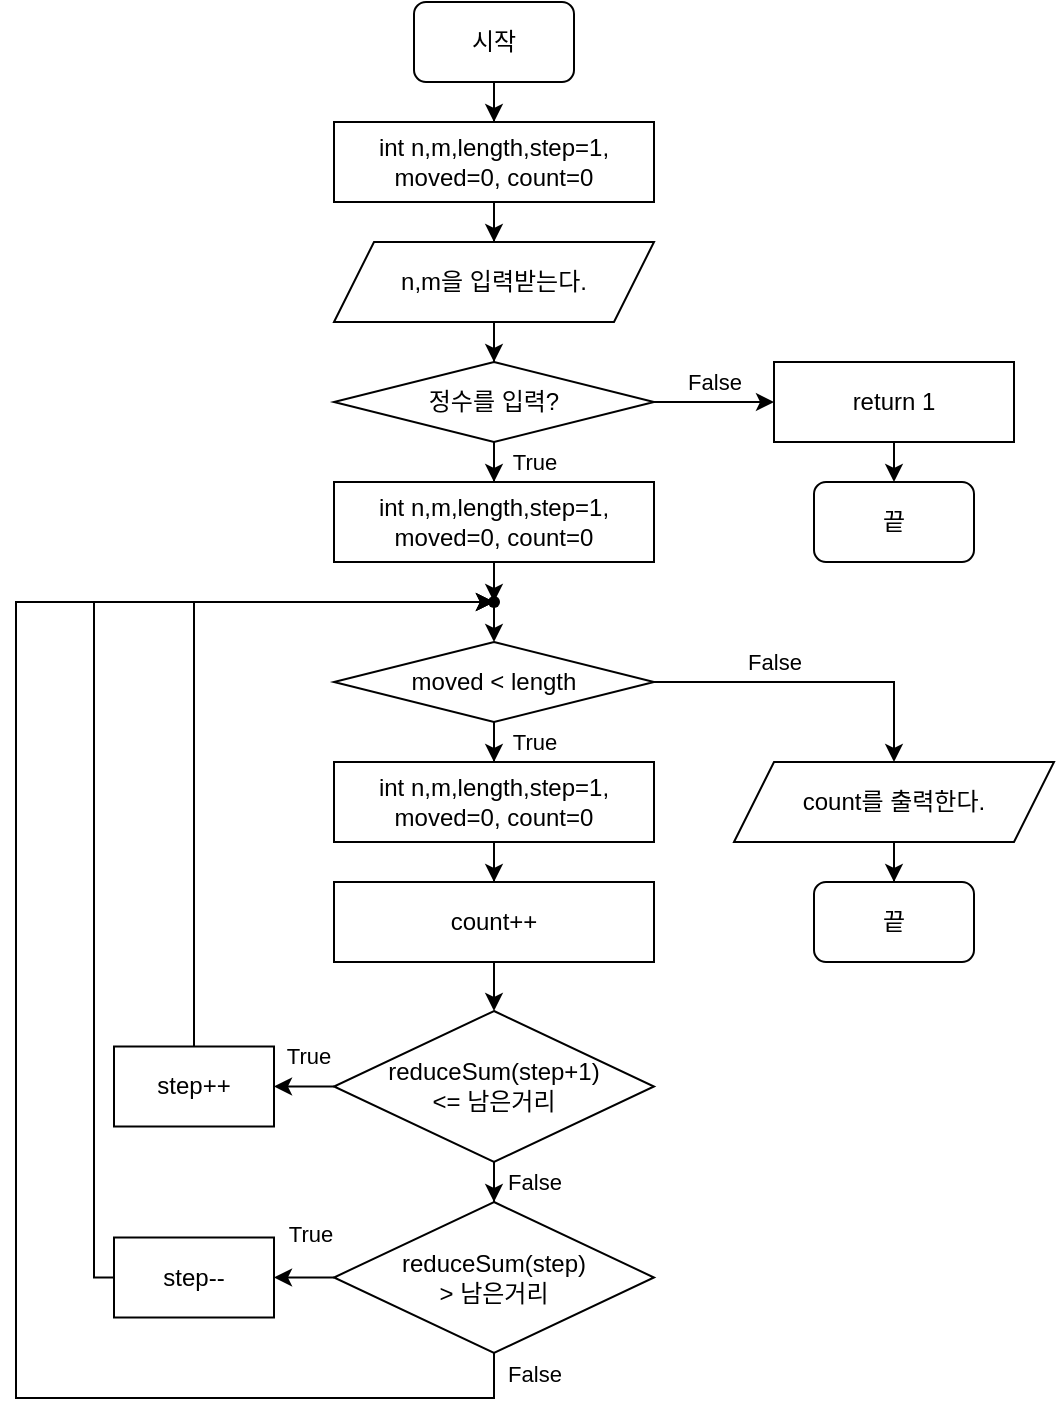 <mxfile version="26.2.14">
  <diagram name="페이지-1" id="hXrNaD7fBru_RyWtFrOC">
    <mxGraphModel dx="793" dy="1102" grid="1" gridSize="10" guides="1" tooltips="1" connect="1" arrows="1" fold="1" page="1" pageScale="1" pageWidth="827" pageHeight="1169" math="0" shadow="0">
      <root>
        <mxCell id="0" />
        <mxCell id="1" parent="0" />
        <mxCell id="5HSP0zAGzw1T60d1MV4V-3" style="edgeStyle=orthogonalEdgeStyle;rounded=0;orthogonalLoop=1;jettySize=auto;html=1;entryX=0.5;entryY=0;entryDx=0;entryDy=0;" edge="1" parent="1" source="5HSP0zAGzw1T60d1MV4V-1" target="5HSP0zAGzw1T60d1MV4V-2">
          <mxGeometry relative="1" as="geometry" />
        </mxCell>
        <mxCell id="5HSP0zAGzw1T60d1MV4V-1" value="시작" style="rounded=1;whiteSpace=wrap;html=1;" vertex="1" parent="1">
          <mxGeometry x="240" y="40" width="80" height="40" as="geometry" />
        </mxCell>
        <mxCell id="5HSP0zAGzw1T60d1MV4V-5" style="edgeStyle=orthogonalEdgeStyle;rounded=0;orthogonalLoop=1;jettySize=auto;html=1;entryX=0.5;entryY=0;entryDx=0;entryDy=0;" edge="1" parent="1" source="5HSP0zAGzw1T60d1MV4V-2" target="5HSP0zAGzw1T60d1MV4V-4">
          <mxGeometry relative="1" as="geometry" />
        </mxCell>
        <mxCell id="5HSP0zAGzw1T60d1MV4V-2" value="int n,m,length,step=1,&lt;div&gt;moved=0, count=0&lt;/div&gt;" style="rounded=0;whiteSpace=wrap;html=1;" vertex="1" parent="1">
          <mxGeometry x="200" y="100" width="160" height="40" as="geometry" />
        </mxCell>
        <mxCell id="5HSP0zAGzw1T60d1MV4V-7" style="edgeStyle=orthogonalEdgeStyle;rounded=0;orthogonalLoop=1;jettySize=auto;html=1;entryX=0.5;entryY=0;entryDx=0;entryDy=0;" edge="1" parent="1" source="5HSP0zAGzw1T60d1MV4V-4" target="5HSP0zAGzw1T60d1MV4V-6">
          <mxGeometry relative="1" as="geometry" />
        </mxCell>
        <mxCell id="5HSP0zAGzw1T60d1MV4V-4" value="n,m을 입력받는다." style="shape=parallelogram;perimeter=parallelogramPerimeter;whiteSpace=wrap;html=1;fixedSize=1;" vertex="1" parent="1">
          <mxGeometry x="200" y="160" width="160" height="40" as="geometry" />
        </mxCell>
        <mxCell id="5HSP0zAGzw1T60d1MV4V-9" value="True" style="edgeStyle=orthogonalEdgeStyle;rounded=0;orthogonalLoop=1;jettySize=auto;html=1;entryX=0.5;entryY=0;entryDx=0;entryDy=0;" edge="1" parent="1" source="5HSP0zAGzw1T60d1MV4V-6" target="5HSP0zAGzw1T60d1MV4V-8">
          <mxGeometry x="0.668" y="20" relative="1" as="geometry">
            <mxPoint as="offset" />
          </mxGeometry>
        </mxCell>
        <mxCell id="5HSP0zAGzw1T60d1MV4V-11" value="False" style="edgeStyle=orthogonalEdgeStyle;rounded=0;orthogonalLoop=1;jettySize=auto;html=1;" edge="1" parent="1" source="5HSP0zAGzw1T60d1MV4V-6" target="5HSP0zAGzw1T60d1MV4V-10">
          <mxGeometry y="10" relative="1" as="geometry">
            <mxPoint as="offset" />
          </mxGeometry>
        </mxCell>
        <mxCell id="5HSP0zAGzw1T60d1MV4V-6" value="정수를 입력?" style="rhombus;whiteSpace=wrap;html=1;" vertex="1" parent="1">
          <mxGeometry x="200" y="220" width="160" height="40" as="geometry" />
        </mxCell>
        <mxCell id="5HSP0zAGzw1T60d1MV4V-15" style="edgeStyle=orthogonalEdgeStyle;rounded=0;orthogonalLoop=1;jettySize=auto;html=1;entryX=0.5;entryY=0;entryDx=0;entryDy=0;" edge="1" parent="1" source="5HSP0zAGzw1T60d1MV4V-16" target="5HSP0zAGzw1T60d1MV4V-14">
          <mxGeometry relative="1" as="geometry" />
        </mxCell>
        <mxCell id="5HSP0zAGzw1T60d1MV4V-8" value="int n,m,length,step=1,&lt;div&gt;moved=0, count=0&lt;/div&gt;" style="rounded=0;whiteSpace=wrap;html=1;" vertex="1" parent="1">
          <mxGeometry x="200" y="280" width="160" height="40" as="geometry" />
        </mxCell>
        <mxCell id="5HSP0zAGzw1T60d1MV4V-12" style="edgeStyle=orthogonalEdgeStyle;rounded=0;orthogonalLoop=1;jettySize=auto;html=1;" edge="1" parent="1" source="5HSP0zAGzw1T60d1MV4V-10">
          <mxGeometry relative="1" as="geometry">
            <mxPoint x="480" y="280" as="targetPoint" />
          </mxGeometry>
        </mxCell>
        <mxCell id="5HSP0zAGzw1T60d1MV4V-10" value="return 1" style="whiteSpace=wrap;html=1;" vertex="1" parent="1">
          <mxGeometry x="420" y="220" width="120" height="40" as="geometry" />
        </mxCell>
        <mxCell id="5HSP0zAGzw1T60d1MV4V-13" value="끝" style="rounded=1;whiteSpace=wrap;html=1;" vertex="1" parent="1">
          <mxGeometry x="440" y="280" width="80" height="40" as="geometry" />
        </mxCell>
        <mxCell id="5HSP0zAGzw1T60d1MV4V-19" value="True" style="edgeStyle=orthogonalEdgeStyle;rounded=0;orthogonalLoop=1;jettySize=auto;html=1;entryX=0.5;entryY=0;entryDx=0;entryDy=0;" edge="1" parent="1" source="5HSP0zAGzw1T60d1MV4V-14" target="5HSP0zAGzw1T60d1MV4V-18">
          <mxGeometry x="0.667" y="20" relative="1" as="geometry">
            <mxPoint as="offset" />
          </mxGeometry>
        </mxCell>
        <mxCell id="5HSP0zAGzw1T60d1MV4V-21" value="False" style="edgeStyle=orthogonalEdgeStyle;rounded=0;orthogonalLoop=1;jettySize=auto;html=1;exitX=1;exitY=0.5;exitDx=0;exitDy=0;entryX=0.5;entryY=0;entryDx=0;entryDy=0;" edge="1" parent="1" source="5HSP0zAGzw1T60d1MV4V-14" target="5HSP0zAGzw1T60d1MV4V-20">
          <mxGeometry x="-0.25" y="10" relative="1" as="geometry">
            <mxPoint as="offset" />
          </mxGeometry>
        </mxCell>
        <mxCell id="5HSP0zAGzw1T60d1MV4V-14" value="moved &amp;lt; length" style="rhombus;whiteSpace=wrap;html=1;" vertex="1" parent="1">
          <mxGeometry x="200" y="360" width="160" height="40" as="geometry" />
        </mxCell>
        <mxCell id="5HSP0zAGzw1T60d1MV4V-17" value="" style="edgeStyle=orthogonalEdgeStyle;rounded=0;orthogonalLoop=1;jettySize=auto;html=1;exitX=0.5;exitY=1;exitDx=0;exitDy=0;" edge="1" parent="1" source="5HSP0zAGzw1T60d1MV4V-8" target="5HSP0zAGzw1T60d1MV4V-16">
          <mxGeometry relative="1" as="geometry">
            <mxPoint x="279.892" y="329.99" as="sourcePoint" />
            <mxPoint x="279.88" y="349.99" as="targetPoint" />
          </mxGeometry>
        </mxCell>
        <mxCell id="5HSP0zAGzw1T60d1MV4V-16" value="" style="shape=waypoint;sketch=0;fillStyle=solid;size=6;pointerEvents=1;points=[];fillColor=none;resizable=0;rotatable=0;perimeter=centerPerimeter;snapToPoint=1;" vertex="1" parent="1">
          <mxGeometry x="270" y="330" width="20" height="20" as="geometry" />
        </mxCell>
        <mxCell id="5HSP0zAGzw1T60d1MV4V-25" style="edgeStyle=orthogonalEdgeStyle;rounded=0;orthogonalLoop=1;jettySize=auto;html=1;entryX=0.5;entryY=0;entryDx=0;entryDy=0;" edge="1" parent="1" source="5HSP0zAGzw1T60d1MV4V-18" target="5HSP0zAGzw1T60d1MV4V-24">
          <mxGeometry relative="1" as="geometry" />
        </mxCell>
        <mxCell id="5HSP0zAGzw1T60d1MV4V-18" value="int n,m,length,step=1,&lt;div&gt;moved=0, count=0&lt;/div&gt;" style="rounded=0;whiteSpace=wrap;html=1;" vertex="1" parent="1">
          <mxGeometry x="200" y="420" width="160" height="40" as="geometry" />
        </mxCell>
        <mxCell id="5HSP0zAGzw1T60d1MV4V-23" style="edgeStyle=orthogonalEdgeStyle;rounded=0;orthogonalLoop=1;jettySize=auto;html=1;entryX=0.5;entryY=0;entryDx=0;entryDy=0;" edge="1" parent="1" source="5HSP0zAGzw1T60d1MV4V-20" target="5HSP0zAGzw1T60d1MV4V-22">
          <mxGeometry relative="1" as="geometry" />
        </mxCell>
        <mxCell id="5HSP0zAGzw1T60d1MV4V-20" value="count를 출력한다." style="shape=parallelogram;perimeter=parallelogramPerimeter;whiteSpace=wrap;html=1;fixedSize=1;" vertex="1" parent="1">
          <mxGeometry x="400" y="420" width="160" height="40" as="geometry" />
        </mxCell>
        <mxCell id="5HSP0zAGzw1T60d1MV4V-22" value="끝" style="rounded=1;whiteSpace=wrap;html=1;" vertex="1" parent="1">
          <mxGeometry x="440" y="480" width="80" height="40" as="geometry" />
        </mxCell>
        <mxCell id="5HSP0zAGzw1T60d1MV4V-27" style="edgeStyle=orthogonalEdgeStyle;rounded=0;orthogonalLoop=1;jettySize=auto;html=1;entryX=0.5;entryY=0;entryDx=0;entryDy=0;" edge="1" parent="1" source="5HSP0zAGzw1T60d1MV4V-24" target="5HSP0zAGzw1T60d1MV4V-26">
          <mxGeometry relative="1" as="geometry" />
        </mxCell>
        <mxCell id="5HSP0zAGzw1T60d1MV4V-24" value="count++" style="rounded=0;whiteSpace=wrap;html=1;" vertex="1" parent="1">
          <mxGeometry x="200" y="480" width="160" height="40" as="geometry" />
        </mxCell>
        <mxCell id="5HSP0zAGzw1T60d1MV4V-29" value="True" style="edgeStyle=orthogonalEdgeStyle;rounded=0;orthogonalLoop=1;jettySize=auto;html=1;entryX=1;entryY=0.5;entryDx=0;entryDy=0;" edge="1" parent="1" source="5HSP0zAGzw1T60d1MV4V-26" target="5HSP0zAGzw1T60d1MV4V-28">
          <mxGeometry x="-0.334" y="-12" relative="1" as="geometry">
            <mxPoint x="-3" y="-3" as="offset" />
          </mxGeometry>
        </mxCell>
        <mxCell id="5HSP0zAGzw1T60d1MV4V-37" value="False" style="edgeStyle=orthogonalEdgeStyle;rounded=0;orthogonalLoop=1;jettySize=auto;html=1;entryX=0.5;entryY=0;entryDx=0;entryDy=0;" edge="1" parent="1" source="5HSP0zAGzw1T60d1MV4V-26" target="5HSP0zAGzw1T60d1MV4V-36">
          <mxGeometry x="0.667" y="20" relative="1" as="geometry">
            <mxPoint as="offset" />
          </mxGeometry>
        </mxCell>
        <mxCell id="5HSP0zAGzw1T60d1MV4V-26" value="reduceSum(step+1)&lt;div&gt;&amp;lt;= 남은거리&lt;/div&gt;" style="rhombus;whiteSpace=wrap;html=1;" vertex="1" parent="1">
          <mxGeometry x="200" y="544.5" width="160" height="75.5" as="geometry" />
        </mxCell>
        <mxCell id="5HSP0zAGzw1T60d1MV4V-28" value="step++" style="rounded=0;whiteSpace=wrap;html=1;" vertex="1" parent="1">
          <mxGeometry x="90" y="562.25" width="80" height="40" as="geometry" />
        </mxCell>
        <mxCell id="5HSP0zAGzw1T60d1MV4V-35" style="edgeStyle=orthogonalEdgeStyle;rounded=0;orthogonalLoop=1;jettySize=auto;html=1;exitX=0.5;exitY=0;exitDx=0;exitDy=0;entryX=0.279;entryY=0.707;entryDx=0;entryDy=0;entryPerimeter=0;" edge="1" parent="1" source="5HSP0zAGzw1T60d1MV4V-28" target="5HSP0zAGzw1T60d1MV4V-16">
          <mxGeometry relative="1" as="geometry">
            <Array as="points">
              <mxPoint x="130" y="340" />
            </Array>
          </mxGeometry>
        </mxCell>
        <mxCell id="5HSP0zAGzw1T60d1MV4V-39" value="True" style="edgeStyle=orthogonalEdgeStyle;rounded=0;orthogonalLoop=1;jettySize=auto;html=1;entryX=1;entryY=0.5;entryDx=0;entryDy=0;" edge="1" parent="1" source="5HSP0zAGzw1T60d1MV4V-36" target="5HSP0zAGzw1T60d1MV4V-38">
          <mxGeometry x="-0.335" y="-18" relative="1" as="geometry">
            <mxPoint x="-2" y="-4" as="offset" />
          </mxGeometry>
        </mxCell>
        <mxCell id="5HSP0zAGzw1T60d1MV4V-41" style="edgeStyle=orthogonalEdgeStyle;rounded=0;orthogonalLoop=1;jettySize=auto;html=1;exitX=0.5;exitY=1;exitDx=0;exitDy=0;" edge="1" parent="1" source="5HSP0zAGzw1T60d1MV4V-36" target="5HSP0zAGzw1T60d1MV4V-16">
          <mxGeometry relative="1" as="geometry">
            <mxPoint x="20" y="310" as="targetPoint" />
            <Array as="points">
              <mxPoint x="280" y="738" />
              <mxPoint x="41" y="738" />
              <mxPoint x="41" y="340" />
            </Array>
          </mxGeometry>
        </mxCell>
        <mxCell id="5HSP0zAGzw1T60d1MV4V-42" value="False" style="edgeLabel;html=1;align=center;verticalAlign=middle;resizable=0;points=[];" vertex="1" connectable="0" parent="5HSP0zAGzw1T60d1MV4V-41">
          <mxGeometry x="-0.977" y="1" relative="1" as="geometry">
            <mxPoint x="19" as="offset" />
          </mxGeometry>
        </mxCell>
        <mxCell id="5HSP0zAGzw1T60d1MV4V-36" value="reduceSum(step)&lt;div&gt;&amp;gt; 남은거리&lt;/div&gt;" style="rhombus;whiteSpace=wrap;html=1;" vertex="1" parent="1">
          <mxGeometry x="200" y="640" width="160" height="75.5" as="geometry" />
        </mxCell>
        <mxCell id="5HSP0zAGzw1T60d1MV4V-40" style="edgeStyle=orthogonalEdgeStyle;rounded=0;orthogonalLoop=1;jettySize=auto;html=1;" edge="1" parent="1" source="5HSP0zAGzw1T60d1MV4V-38" target="5HSP0zAGzw1T60d1MV4V-16">
          <mxGeometry relative="1" as="geometry">
            <mxPoint x="170" y="340" as="targetPoint" />
            <Array as="points">
              <mxPoint x="80" y="678" />
              <mxPoint x="80" y="340" />
            </Array>
          </mxGeometry>
        </mxCell>
        <mxCell id="5HSP0zAGzw1T60d1MV4V-38" value="step--" style="rounded=0;whiteSpace=wrap;html=1;" vertex="1" parent="1">
          <mxGeometry x="90" y="657.75" width="80" height="40" as="geometry" />
        </mxCell>
      </root>
    </mxGraphModel>
  </diagram>
</mxfile>
